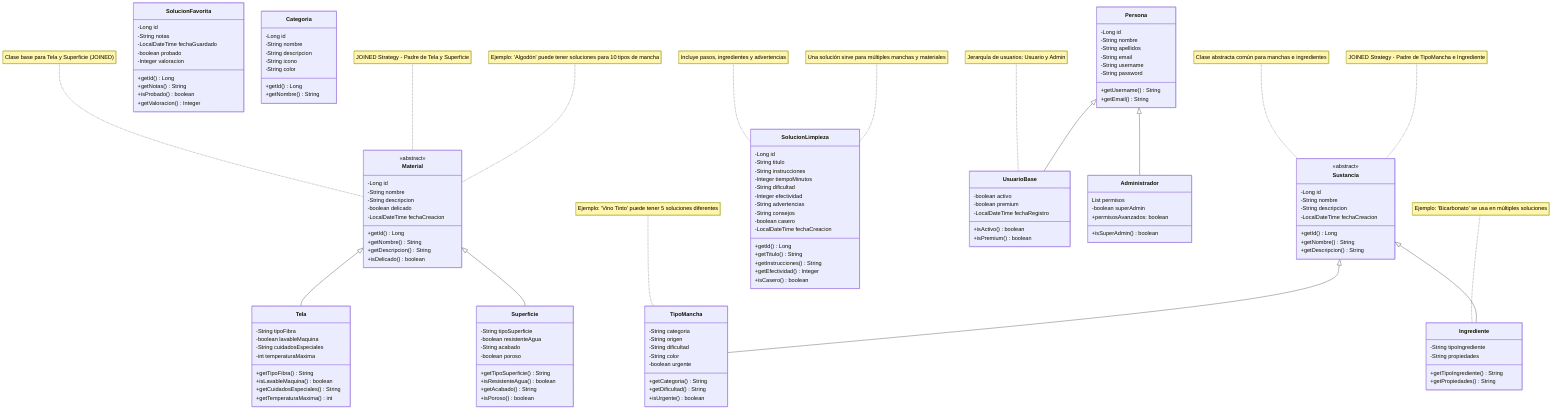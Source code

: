---
config:
  layout: dagre
---
classDiagram
%% Clase abstracta Material
    class Material {
        <<abstract>>
        -Long id
        -String nombre
        -String descripcion
        -boolean delicado
        -LocalDateTime fechaCreacion
        +getId() Long
        +getNombre() String
        +getDescripcion() String
        +isDelicado() boolean
    }
    class Tela {
        -String tipoFibra
        -boolean lavableMaquina
        -String cuidadosEspeciales
        -int temperaturaMaxima
        +getTipoFibra() String
        +isLavableMaquina() boolean
        +getCuidadosEspeciales() String
        +getTemperaturaMaxima() int
    }
    class Superficie {
        -String tipoSuperficie
        -boolean resistenteAgua
        -String acabado
        -boolean poroso
        +getTipoSuperficie() String
        +isResistenteAgua() boolean
        +getAcabado() String
        +isPoroso() boolean
    }
%% Clase abstracta Sustancia
    class Sustancia {
        <<abstract>>
        -Long id
        -String nombre
        -String descripcion
        -LocalDateTime fechaCreacion
        +getId() Long
        +getNombre() String
        +getDescripcion() String
    }
    class TipoMancha {
        -String categoria
        -String origen
        -String dificultad
        -String color
        -boolean urgente
        +getCategoria() String
        +getDificultad() String
        +isUrgente() boolean
    }
    class Ingrediente {
        -String tipoIngrediente
        -String propiedades
        +getTipoIngrediente() String
        +getPropiedades() String
    }
    class SolucionLimpieza {
        -Long id
        -String titulo
        -String instrucciones
        -Integer tiempoMinutos
        -String dificultad
        -Integer efectividad
        -String advertencias
        -String consejos
        -boolean casero
        -LocalDateTime fechaCreacion
        +getId() Long
        +getTitulo() String
        +getInstrucciones() String
        +getEfectividad() Integer
        +isCasero() boolean
    }
    class Persona {
        -Long id
        -String nombre
        -String apellidos
        -String email
        -String username
        -String password
        +getUsername() String
        +getEmail() String
    }
    class UsuarioBase {
        -boolean activo
        -boolean premium
        -LocalDateTime fechaRegistro
        +isActivo() boolean
        +isPremium() boolean

    }
    class Administrador {
        List<String> permisos
        -boolean superAdmin
        +isSuperAdmin() boolean
        +permisosAvanzados: boolean
    }

    class SolucionFavorita {
        -Long id
        -String notas
        -LocalDateTime fechaGuardado
        -boolean probado
        -Integer valoracion
        +getId() Long
        +getNotas() String
        +isProbado() boolean
        +getValoracion() Integer
    }
    class Categoria {
        -Long id
        -String nombre
        -String descripcion
        -String icono
        -String color
        +getId() Long
        +getNombre() String
    }

%% Herencias
    Material <|-- Tela
    Material <|-- Superficie
    Sustancia <|-- TipoMancha
    Sustancia <|-- Ingrediente
    Persona <|-- UsuarioBase
    Persona<|-- Administrador



%% Notas
    note for Material "Clase base para Tela y Superficie (JOINED)"
    note for Sustancia "Clase abstracta común para manchas e ingredientes"
    note for SolucionLimpieza "Incluye pasos, ingredientes y advertencias"
    note for UsuarioBase "Jerarquía de usuarios: Usuario y Admin"
    note for Sustancia "JOINED Strategy - Padre de TipoMancha e Ingrediente"
    note for Material "JOINED Strategy - Padre de Tela y Superficie"
    note for SolucionLimpieza "Una solución sirve para múltiples manchas y materiales"
    note for TipoMancha "Ejemplo: 'Vino Tinto' puede tener 5 soluciones diferentes"
    note for Material "Ejemplo: 'Algodón' puede tener soluciones para 10 tipos de mancha"
    note for Ingrediente "Ejemplo: 'Bicarbonato' se usa en múltiples soluciones"
